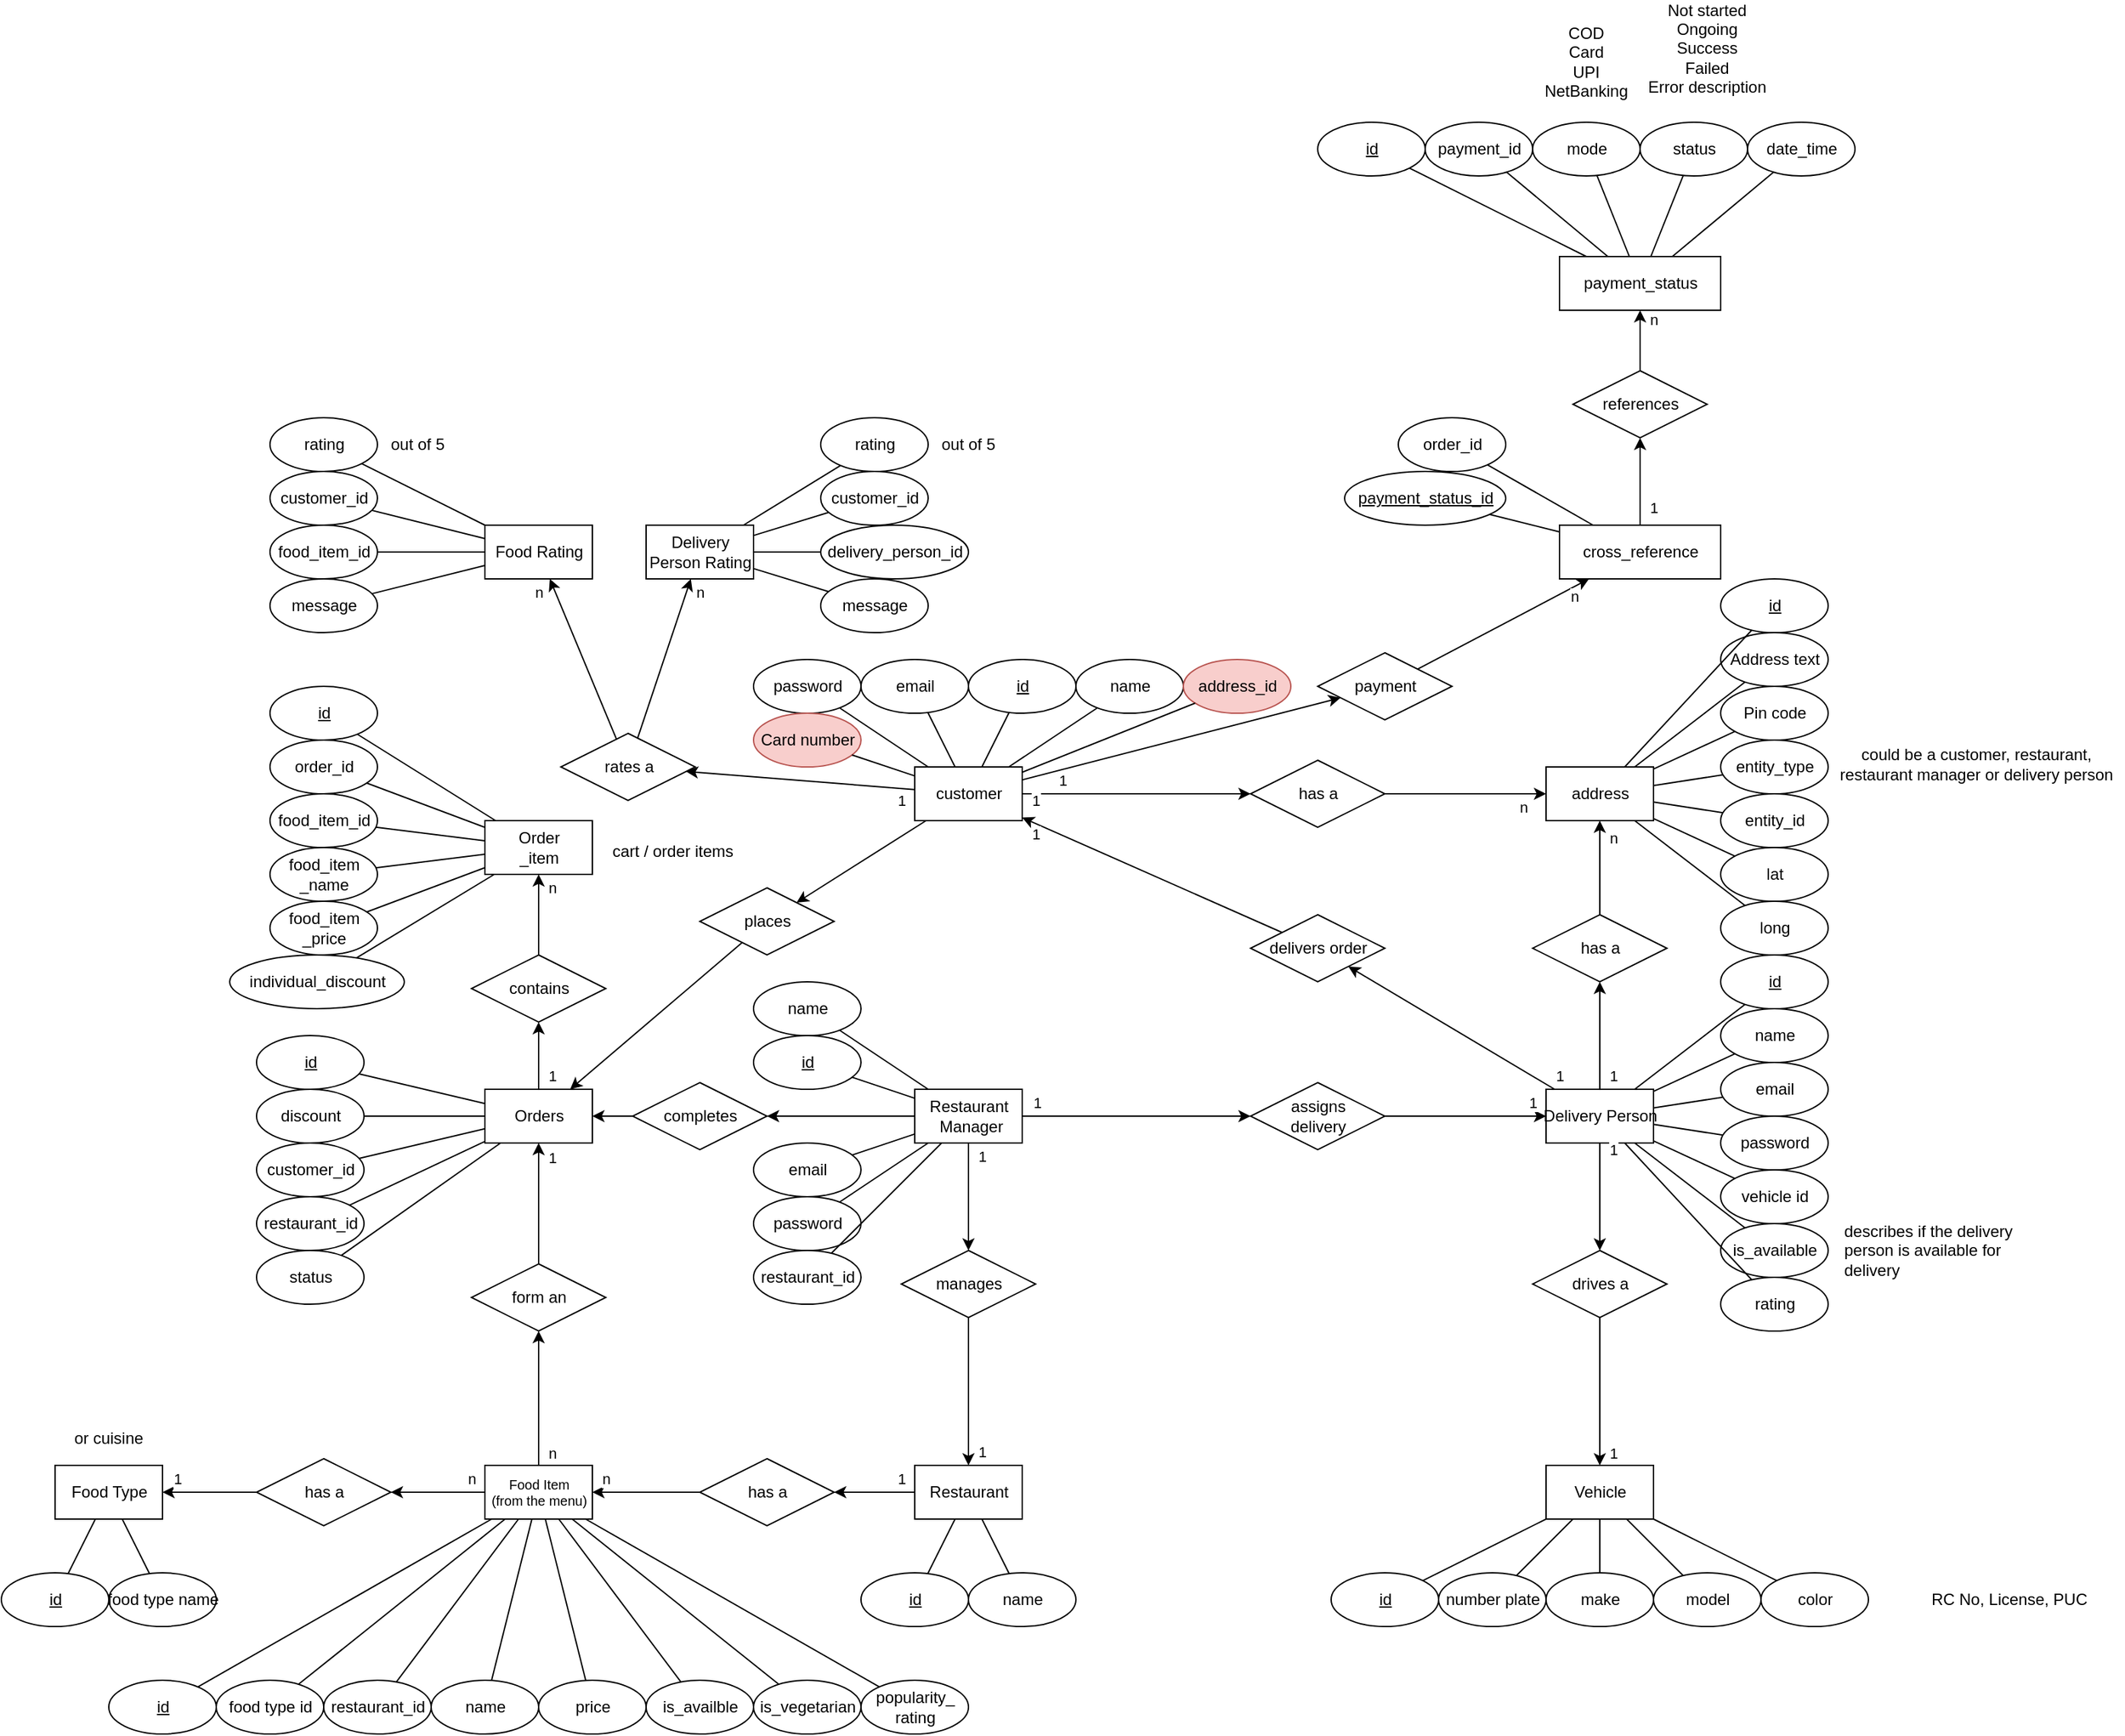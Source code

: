 <mxfile version="16.2.1" type="github">
  <diagram id="fd4n77I02KMqg5OLKuqp" name="Page-1">
    <mxGraphModel dx="813" dy="1398" grid="1" gridSize="10" guides="1" tooltips="1" connect="1" arrows="1" fold="1" page="1" pageScale="1" pageWidth="1600" pageHeight="900" math="0" shadow="0">
      <root>
        <mxCell id="0" />
        <mxCell id="1" parent="0" />
        <mxCell id="MphkFnUnFCBE37njWN6I-1" value="customer" style="rounded=0;html=1;" parent="1" vertex="1">
          <mxGeometry x="720" y="140" width="80" height="40" as="geometry" />
        </mxCell>
        <mxCell id="MphkFnUnFCBE37njWN6I-2" value="id" style="ellipse;html=1;fontStyle=4" parent="1" vertex="1">
          <mxGeometry x="760" y="60" width="80" height="40" as="geometry" />
        </mxCell>
        <mxCell id="MphkFnUnFCBE37njWN6I-3" value="email" style="ellipse;html=1;" parent="1" vertex="1">
          <mxGeometry x="680" y="60" width="80" height="40" as="geometry" />
        </mxCell>
        <mxCell id="MphkFnUnFCBE37njWN6I-4" value="password" style="ellipse;html=1;" parent="1" vertex="1">
          <mxGeometry x="600" y="60" width="80" height="40" as="geometry" />
        </mxCell>
        <mxCell id="MphkFnUnFCBE37njWN6I-5" value="name" style="ellipse;html=1;" parent="1" vertex="1">
          <mxGeometry x="840" y="60" width="80" height="40" as="geometry" />
        </mxCell>
        <mxCell id="MphkFnUnFCBE37njWN6I-6" value="address" style="rounded=0;html=1;" parent="1" vertex="1">
          <mxGeometry x="1190" y="140" width="80" height="40" as="geometry" />
        </mxCell>
        <mxCell id="MphkFnUnFCBE37njWN6I-7" value="" style="endArrow=none;html=1;rounded=0;" parent="1" source="MphkFnUnFCBE37njWN6I-4" target="MphkFnUnFCBE37njWN6I-1" edge="1">
          <mxGeometry width="50" height="50" relative="1" as="geometry">
            <mxPoint x="960" y="310" as="sourcePoint" />
            <mxPoint x="1010" y="260" as="targetPoint" />
          </mxGeometry>
        </mxCell>
        <mxCell id="MphkFnUnFCBE37njWN6I-8" value="" style="endArrow=none;html=1;rounded=0;" parent="1" source="MphkFnUnFCBE37njWN6I-3" target="MphkFnUnFCBE37njWN6I-1" edge="1">
          <mxGeometry width="50" height="50" relative="1" as="geometry">
            <mxPoint x="690" y="170" as="sourcePoint" />
            <mxPoint x="730" y="170" as="targetPoint" />
          </mxGeometry>
        </mxCell>
        <mxCell id="MphkFnUnFCBE37njWN6I-9" value="" style="endArrow=none;html=1;rounded=0;" parent="1" source="MphkFnUnFCBE37njWN6I-2" target="MphkFnUnFCBE37njWN6I-1" edge="1">
          <mxGeometry width="50" height="50" relative="1" as="geometry">
            <mxPoint x="683.538" y="140.9" as="sourcePoint" />
            <mxPoint x="730" y="156.667" as="targetPoint" />
          </mxGeometry>
        </mxCell>
        <mxCell id="MphkFnUnFCBE37njWN6I-10" value="" style="endArrow=none;html=1;rounded=0;" parent="1" source="MphkFnUnFCBE37njWN6I-5" target="MphkFnUnFCBE37njWN6I-1" edge="1">
          <mxGeometry width="50" height="50" relative="1" as="geometry">
            <mxPoint x="674.0" y="106.0" as="sourcePoint" />
            <mxPoint x="740" y="150" as="targetPoint" />
          </mxGeometry>
        </mxCell>
        <mxCell id="MphkFnUnFCBE37njWN6I-11" value="" style="endArrow=classic;html=1;rounded=0;endFill=1;" parent="1" source="MphkFnUnFCBE37njWN6I-1" target="MphkFnUnFCBE37njWN6I-12" edge="1">
          <mxGeometry width="50" height="50" relative="1" as="geometry">
            <mxPoint x="960" y="310" as="sourcePoint" />
            <mxPoint x="1010" y="260" as="targetPoint" />
          </mxGeometry>
        </mxCell>
        <mxCell id="z6kcJXeky-D9c9EvKkV3-50" value="1" style="edgeLabel;html=1;align=center;verticalAlign=middle;resizable=0;points=[];" parent="MphkFnUnFCBE37njWN6I-11" vertex="1" connectable="0">
          <mxGeometry x="-0.92" y="-1" relative="1" as="geometry">
            <mxPoint x="3" y="4" as="offset" />
          </mxGeometry>
        </mxCell>
        <mxCell id="MphkFnUnFCBE37njWN6I-12" value="has a" style="shape=rhombus;perimeter=rhombusPerimeter;html=1;align=center;" parent="1" vertex="1">
          <mxGeometry x="970" y="135" width="100" height="50" as="geometry" />
        </mxCell>
        <mxCell id="MphkFnUnFCBE37njWN6I-13" value="" style="endArrow=classic;html=1;rounded=0;endFill=1;" parent="1" source="MphkFnUnFCBE37njWN6I-12" target="MphkFnUnFCBE37njWN6I-6" edge="1">
          <mxGeometry relative="1" as="geometry">
            <mxPoint x="1000" y="290" as="sourcePoint" />
            <mxPoint x="1160" y="290" as="targetPoint" />
          </mxGeometry>
        </mxCell>
        <mxCell id="z6kcJXeky-D9c9EvKkV3-51" value="&lt;div&gt;n&lt;/div&gt;" style="edgeLabel;html=1;align=center;verticalAlign=middle;resizable=0;points=[];" parent="MphkFnUnFCBE37njWN6I-13" vertex="1" connectable="0">
          <mxGeometry x="0.708" y="-2" relative="1" as="geometry">
            <mxPoint y="8" as="offset" />
          </mxGeometry>
        </mxCell>
        <mxCell id="MphkFnUnFCBE37njWN6I-14" value="id" style="ellipse;html=1;align=center;fontStyle=4" parent="1" vertex="1">
          <mxGeometry x="1320" width="80" height="40" as="geometry" />
        </mxCell>
        <mxCell id="MphkFnUnFCBE37njWN6I-16" value="Address text" style="ellipse;html=1;align=center;" parent="1" vertex="1">
          <mxGeometry x="1320" y="40" width="80" height="40" as="geometry" />
        </mxCell>
        <mxCell id="MphkFnUnFCBE37njWN6I-17" value="Pin code" style="ellipse;html=1;align=center;" parent="1" vertex="1">
          <mxGeometry x="1320" y="80" width="80" height="40" as="geometry" />
        </mxCell>
        <mxCell id="MphkFnUnFCBE37njWN6I-19" value="Card number" style="ellipse;html=1;align=center;fillColor=#f8cecc;strokeColor=#b85450;" parent="1" vertex="1">
          <mxGeometry x="600" y="100" width="80" height="40" as="geometry" />
        </mxCell>
        <mxCell id="MphkFnUnFCBE37njWN6I-20" value="" style="endArrow=none;html=1;rounded=0;" parent="1" source="MphkFnUnFCBE37njWN6I-6" target="MphkFnUnFCBE37njWN6I-14" edge="1">
          <mxGeometry relative="1" as="geometry">
            <mxPoint x="1120" y="260" as="sourcePoint" />
            <mxPoint x="1280" y="260" as="targetPoint" />
          </mxGeometry>
        </mxCell>
        <mxCell id="MphkFnUnFCBE37njWN6I-22" value="" style="endArrow=none;html=1;rounded=0;" parent="1" source="MphkFnUnFCBE37njWN6I-6" target="MphkFnUnFCBE37njWN6I-16" edge="1">
          <mxGeometry relative="1" as="geometry">
            <mxPoint x="1260" y="160" as="sourcePoint" />
            <mxPoint x="1280.299" y="119.403" as="targetPoint" />
          </mxGeometry>
        </mxCell>
        <mxCell id="MphkFnUnFCBE37njWN6I-23" value="" style="endArrow=none;html=1;rounded=0;" parent="1" source="MphkFnUnFCBE37njWN6I-6" target="MphkFnUnFCBE37njWN6I-17" edge="1">
          <mxGeometry relative="1" as="geometry">
            <mxPoint x="1270" y="170" as="sourcePoint" />
            <mxPoint x="1290.299" y="129.403" as="targetPoint" />
          </mxGeometry>
        </mxCell>
        <mxCell id="MphkFnUnFCBE37njWN6I-25" value="" style="endArrow=none;html=1;rounded=0;" parent="1" source="MphkFnUnFCBE37njWN6I-1" target="MphkFnUnFCBE37njWN6I-19" edge="1">
          <mxGeometry relative="1" as="geometry">
            <mxPoint x="910" y="200" as="sourcePoint" />
            <mxPoint x="1070" y="200" as="targetPoint" />
          </mxGeometry>
        </mxCell>
        <mxCell id="MphkFnUnFCBE37njWN6I-26" value="&lt;div&gt;Restaurant&lt;/div&gt;&amp;nbsp;Manager" style="rounded=0;html=1;" parent="1" vertex="1">
          <mxGeometry x="720" y="380" width="80" height="40" as="geometry" />
        </mxCell>
        <mxCell id="MphkFnUnFCBE37njWN6I-28" value="Delivery Person" style="rounded=0;html=1;" parent="1" vertex="1">
          <mxGeometry x="1190" y="380" width="80" height="40" as="geometry" />
        </mxCell>
        <mxCell id="MphkFnUnFCBE37njWN6I-29" value="" style="endArrow=classic;html=1;rounded=0;endFill=1;" parent="1" source="MphkFnUnFCBE37njWN6I-26" target="MphkFnUnFCBE37njWN6I-30" edge="1">
          <mxGeometry width="50" height="50" relative="1" as="geometry">
            <mxPoint x="800" y="350" as="sourcePoint" />
            <mxPoint x="1010" y="450" as="targetPoint" />
          </mxGeometry>
        </mxCell>
        <mxCell id="z6kcJXeky-D9c9EvKkV3-58" value="1" style="edgeLabel;html=1;align=center;verticalAlign=middle;resizable=0;points=[];" parent="MphkFnUnFCBE37njWN6I-29" vertex="1" connectable="0">
          <mxGeometry x="-0.973" relative="1" as="geometry">
            <mxPoint x="8" y="-10" as="offset" />
          </mxGeometry>
        </mxCell>
        <mxCell id="MphkFnUnFCBE37njWN6I-30" value="&lt;div&gt;assigns&lt;/div&gt;&lt;div&gt;delivery&lt;/div&gt;" style="shape=rhombus;perimeter=rhombusPerimeter;html=1;align=center;" parent="1" vertex="1">
          <mxGeometry x="970" y="375" width="100" height="50" as="geometry" />
        </mxCell>
        <mxCell id="MphkFnUnFCBE37njWN6I-31" value="" style="endArrow=classic;html=1;rounded=0;endFill=1;" parent="1" source="MphkFnUnFCBE37njWN6I-30" target="MphkFnUnFCBE37njWN6I-28" edge="1">
          <mxGeometry relative="1" as="geometry">
            <mxPoint x="1000" y="480" as="sourcePoint" />
            <mxPoint x="1140" y="350" as="targetPoint" />
          </mxGeometry>
        </mxCell>
        <mxCell id="z6kcJXeky-D9c9EvKkV3-59" value="1" style="edgeLabel;html=1;align=center;verticalAlign=middle;resizable=0;points=[];" parent="MphkFnUnFCBE37njWN6I-31" vertex="1" connectable="0">
          <mxGeometry x="0.804" relative="1" as="geometry">
            <mxPoint x="2" y="-10" as="offset" />
          </mxGeometry>
        </mxCell>
        <mxCell id="MphkFnUnFCBE37njWN6I-32" value="" style="endArrow=none;html=1;rounded=0;startArrow=classic;startFill=1;" parent="1" source="MphkFnUnFCBE37njWN6I-1" target="MphkFnUnFCBE37njWN6I-33" edge="1">
          <mxGeometry width="50" height="50" relative="1" as="geometry">
            <mxPoint x="800" y="235" as="sourcePoint" />
            <mxPoint x="1010" y="335" as="targetPoint" />
          </mxGeometry>
        </mxCell>
        <mxCell id="z6kcJXeky-D9c9EvKkV3-57" value="1" style="edgeLabel;html=1;align=center;verticalAlign=middle;resizable=0;points=[];" parent="MphkFnUnFCBE37njWN6I-32" vertex="1" connectable="0">
          <mxGeometry x="-0.88" relative="1" as="geometry">
            <mxPoint x="-2" y="7" as="offset" />
          </mxGeometry>
        </mxCell>
        <mxCell id="MphkFnUnFCBE37njWN6I-33" value="delivers order" style="shape=rhombus;perimeter=rhombusPerimeter;html=1;align=center;" parent="1" vertex="1">
          <mxGeometry x="970" y="250" width="100" height="50" as="geometry" />
        </mxCell>
        <mxCell id="MphkFnUnFCBE37njWN6I-34" value="" style="endArrow=none;html=1;rounded=0;startArrow=classic;startFill=1;" parent="1" source="MphkFnUnFCBE37njWN6I-33" target="MphkFnUnFCBE37njWN6I-28" edge="1">
          <mxGeometry relative="1" as="geometry">
            <mxPoint x="1000" y="395" as="sourcePoint" />
            <mxPoint x="1140" y="265" as="targetPoint" />
          </mxGeometry>
        </mxCell>
        <mxCell id="z6kcJXeky-D9c9EvKkV3-56" value="1" style="edgeLabel;html=1;align=center;verticalAlign=middle;resizable=0;points=[];" parent="MphkFnUnFCBE37njWN6I-34" vertex="1" connectable="0">
          <mxGeometry x="0.887" y="1" relative="1" as="geometry">
            <mxPoint x="12" y="-4" as="offset" />
          </mxGeometry>
        </mxCell>
        <mxCell id="MphkFnUnFCBE37njWN6I-35" value="id" style="ellipse;html=1;align=center;fontStyle=4" parent="1" vertex="1">
          <mxGeometry x="1320" y="280" width="80" height="40" as="geometry" />
        </mxCell>
        <mxCell id="MphkFnUnFCBE37njWN6I-36" value="name" style="ellipse;html=1;align=center;" parent="1" vertex="1">
          <mxGeometry x="1320" y="320" width="80" height="40" as="geometry" />
        </mxCell>
        <mxCell id="MphkFnUnFCBE37njWN6I-39" value="" style="endArrow=none;html=1;rounded=0;" parent="1" source="MphkFnUnFCBE37njWN6I-28" target="MphkFnUnFCBE37njWN6I-35" edge="1">
          <mxGeometry relative="1" as="geometry">
            <mxPoint x="1140" y="280" as="sourcePoint" />
            <mxPoint x="1300" y="280" as="targetPoint" />
          </mxGeometry>
        </mxCell>
        <mxCell id="MphkFnUnFCBE37njWN6I-40" value="" style="endArrow=none;html=1;rounded=0;" parent="1" source="MphkFnUnFCBE37njWN6I-28" target="MphkFnUnFCBE37njWN6I-36" edge="1">
          <mxGeometry relative="1" as="geometry">
            <mxPoint x="1280" y="393.333" as="sourcePoint" />
            <mxPoint x="1325.449" y="380.077" as="targetPoint" />
          </mxGeometry>
        </mxCell>
        <mxCell id="MphkFnUnFCBE37njWN6I-42" value="email" style="ellipse;html=1;align=center;" parent="1" vertex="1">
          <mxGeometry x="1320" y="360" width="80" height="40" as="geometry" />
        </mxCell>
        <mxCell id="MphkFnUnFCBE37njWN6I-43" value="password" style="ellipse;html=1;align=center;" parent="1" vertex="1">
          <mxGeometry x="1320" y="400" width="80" height="40" as="geometry" />
        </mxCell>
        <mxCell id="MphkFnUnFCBE37njWN6I-44" value="vehicle id" style="ellipse;html=1;align=center;" parent="1" vertex="1">
          <mxGeometry x="1320" y="440" width="80" height="40" as="geometry" />
        </mxCell>
        <mxCell id="MphkFnUnFCBE37njWN6I-45" value="" style="endArrow=none;html=1;rounded=0;" parent="1" source="MphkFnUnFCBE37njWN6I-28" target="MphkFnUnFCBE37njWN6I-42" edge="1">
          <mxGeometry relative="1" as="geometry">
            <mxPoint x="1220" y="420" as="sourcePoint" />
            <mxPoint x="1380" y="420" as="targetPoint" />
          </mxGeometry>
        </mxCell>
        <mxCell id="MphkFnUnFCBE37njWN6I-46" value="" style="endArrow=none;html=1;rounded=0;" parent="1" source="MphkFnUnFCBE37njWN6I-28" target="MphkFnUnFCBE37njWN6I-43" edge="1">
          <mxGeometry relative="1" as="geometry">
            <mxPoint x="1220" y="420" as="sourcePoint" />
            <mxPoint x="1380" y="420" as="targetPoint" />
          </mxGeometry>
        </mxCell>
        <mxCell id="MphkFnUnFCBE37njWN6I-47" value="" style="endArrow=none;html=1;rounded=0;" parent="1" source="MphkFnUnFCBE37njWN6I-28" target="MphkFnUnFCBE37njWN6I-44" edge="1">
          <mxGeometry relative="1" as="geometry">
            <mxPoint x="1220" y="420" as="sourcePoint" />
            <mxPoint x="1380" y="420" as="targetPoint" />
          </mxGeometry>
        </mxCell>
        <mxCell id="MphkFnUnFCBE37njWN6I-49" value="" style="endArrow=none;html=1;rounded=0;startArrow=classic;startFill=1;" parent="1" target="MphkFnUnFCBE37njWN6I-50" edge="1">
          <mxGeometry width="50" height="50" relative="1" as="geometry">
            <mxPoint x="1230" y="660" as="sourcePoint" />
            <mxPoint x="1330" y="635" as="targetPoint" />
          </mxGeometry>
        </mxCell>
        <mxCell id="z6kcJXeky-D9c9EvKkV3-62" value="1" style="edgeLabel;html=1;align=center;verticalAlign=middle;resizable=0;points=[];" parent="MphkFnUnFCBE37njWN6I-49" vertex="1" connectable="0">
          <mxGeometry x="-0.933" y="-1" relative="1" as="geometry">
            <mxPoint x="9" y="-6" as="offset" />
          </mxGeometry>
        </mxCell>
        <mxCell id="MphkFnUnFCBE37njWN6I-50" value="drives a" style="shape=rhombus;perimeter=rhombusPerimeter;html=1;align=center;" parent="1" vertex="1">
          <mxGeometry x="1180" y="500" width="100" height="50" as="geometry" />
        </mxCell>
        <mxCell id="MphkFnUnFCBE37njWN6I-51" value="" style="endArrow=none;html=1;rounded=0;startArrow=classic;startFill=1;" parent="1" source="MphkFnUnFCBE37njWN6I-50" target="MphkFnUnFCBE37njWN6I-28" edge="1">
          <mxGeometry relative="1" as="geometry">
            <mxPoint x="1220" y="665" as="sourcePoint" />
            <mxPoint x="1326.314" y="430" as="targetPoint" />
          </mxGeometry>
        </mxCell>
        <mxCell id="z6kcJXeky-D9c9EvKkV3-60" value="1" style="edgeLabel;html=1;align=center;verticalAlign=middle;resizable=0;points=[];" parent="MphkFnUnFCBE37njWN6I-51" vertex="1" connectable="0">
          <mxGeometry x="0.88" y="1" relative="1" as="geometry">
            <mxPoint x="11" as="offset" />
          </mxGeometry>
        </mxCell>
        <mxCell id="MphkFnUnFCBE37njWN6I-52" value="Vehicle" style="rounded=0;html=1;" parent="1" vertex="1">
          <mxGeometry x="1190" y="660" width="80" height="40" as="geometry" />
        </mxCell>
        <mxCell id="MphkFnUnFCBE37njWN6I-53" value="" style="endArrow=classic;html=1;rounded=0;endFill=1;" parent="1" source="MphkFnUnFCBE37njWN6I-28" target="MphkFnUnFCBE37njWN6I-54" edge="1">
          <mxGeometry width="50" height="50" relative="1" as="geometry">
            <mxPoint x="1053.333" y="375" as="sourcePoint" />
            <mxPoint x="1320" y="365" as="targetPoint" />
          </mxGeometry>
        </mxCell>
        <mxCell id="z6kcJXeky-D9c9EvKkV3-52" value="1" style="edgeLabel;html=1;align=center;verticalAlign=middle;resizable=0;points=[];" parent="MphkFnUnFCBE37njWN6I-53" vertex="1" connectable="0">
          <mxGeometry x="-0.9" relative="1" as="geometry">
            <mxPoint x="10" y="-6" as="offset" />
          </mxGeometry>
        </mxCell>
        <mxCell id="MphkFnUnFCBE37njWN6I-54" value="&lt;div&gt;has a&lt;/div&gt;" style="shape=rhombus;perimeter=rhombusPerimeter;html=1;align=center;" parent="1" vertex="1">
          <mxGeometry x="1180" y="250" width="100" height="50" as="geometry" />
        </mxCell>
        <mxCell id="MphkFnUnFCBE37njWN6I-55" value="" style="endArrow=classic;html=1;rounded=0;endFill=1;" parent="1" source="MphkFnUnFCBE37njWN6I-54" target="MphkFnUnFCBE37njWN6I-6" edge="1">
          <mxGeometry relative="1" as="geometry">
            <mxPoint x="1210" y="395" as="sourcePoint" />
            <mxPoint x="1053.333" y="175" as="targetPoint" />
          </mxGeometry>
        </mxCell>
        <mxCell id="z6kcJXeky-D9c9EvKkV3-55" value="n" style="edgeLabel;html=1;align=center;verticalAlign=middle;resizable=0;points=[];" parent="MphkFnUnFCBE37njWN6I-55" vertex="1" connectable="0">
          <mxGeometry x="0.63" relative="1" as="geometry">
            <mxPoint x="10" as="offset" />
          </mxGeometry>
        </mxCell>
        <mxCell id="MphkFnUnFCBE37njWN6I-57" value="id" style="ellipse;html=1;align=center;fontStyle=4" parent="1" vertex="1">
          <mxGeometry x="1030" y="740" width="80" height="40" as="geometry" />
        </mxCell>
        <mxCell id="MphkFnUnFCBE37njWN6I-58" value="number plate" style="ellipse;html=1;align=center;" parent="1" vertex="1">
          <mxGeometry x="1110" y="740" width="80" height="40" as="geometry" />
        </mxCell>
        <mxCell id="MphkFnUnFCBE37njWN6I-59" value="make" style="ellipse;html=1;align=center;" parent="1" vertex="1">
          <mxGeometry x="1190" y="740" width="80" height="40" as="geometry" />
        </mxCell>
        <mxCell id="MphkFnUnFCBE37njWN6I-62" value="model" style="ellipse;html=1;align=center;" parent="1" vertex="1">
          <mxGeometry x="1270" y="740" width="80" height="40" as="geometry" />
        </mxCell>
        <mxCell id="MphkFnUnFCBE37njWN6I-63" value="color" style="ellipse;html=1;align=center;" parent="1" vertex="1">
          <mxGeometry x="1350" y="740" width="80" height="40" as="geometry" />
        </mxCell>
        <mxCell id="MphkFnUnFCBE37njWN6I-64" value="" style="endArrow=none;html=1;rounded=0;" parent="1" source="MphkFnUnFCBE37njWN6I-52" target="MphkFnUnFCBE37njWN6I-57" edge="1">
          <mxGeometry relative="1" as="geometry">
            <mxPoint x="1190" y="660" as="sourcePoint" />
            <mxPoint x="1350" y="660" as="targetPoint" />
          </mxGeometry>
        </mxCell>
        <mxCell id="MphkFnUnFCBE37njWN6I-67" value="" style="endArrow=none;html=1;rounded=0;" parent="1" source="MphkFnUnFCBE37njWN6I-52" target="MphkFnUnFCBE37njWN6I-58" edge="1">
          <mxGeometry relative="1" as="geometry">
            <mxPoint x="1240" y="660" as="sourcePoint" />
            <mxPoint x="1400" y="660" as="targetPoint" />
          </mxGeometry>
        </mxCell>
        <mxCell id="MphkFnUnFCBE37njWN6I-68" value="" style="endArrow=none;html=1;rounded=0;" parent="1" source="MphkFnUnFCBE37njWN6I-52" target="MphkFnUnFCBE37njWN6I-59" edge="1">
          <mxGeometry relative="1" as="geometry">
            <mxPoint x="1240" y="660" as="sourcePoint" />
            <mxPoint x="1400" y="660" as="targetPoint" />
          </mxGeometry>
        </mxCell>
        <mxCell id="MphkFnUnFCBE37njWN6I-69" value="" style="endArrow=none;html=1;rounded=0;" parent="1" source="MphkFnUnFCBE37njWN6I-52" target="MphkFnUnFCBE37njWN6I-62" edge="1">
          <mxGeometry relative="1" as="geometry">
            <mxPoint x="1240" y="660" as="sourcePoint" />
            <mxPoint x="1400" y="660" as="targetPoint" />
          </mxGeometry>
        </mxCell>
        <mxCell id="MphkFnUnFCBE37njWN6I-70" value="" style="endArrow=none;html=1;rounded=0;" parent="1" source="MphkFnUnFCBE37njWN6I-52" target="MphkFnUnFCBE37njWN6I-63" edge="1">
          <mxGeometry relative="1" as="geometry">
            <mxPoint x="1240" y="660" as="sourcePoint" />
            <mxPoint x="1400" y="660" as="targetPoint" />
          </mxGeometry>
        </mxCell>
        <mxCell id="MphkFnUnFCBE37njWN6I-71" value="&lt;div style=&quot;font-size: 10px;&quot;&gt;Food Item&lt;/div&gt;&lt;div style=&quot;font-size: 10px;&quot;&gt;(from the menu)&lt;/div&gt;" style="rounded=0;html=1;fontSize=10;" parent="1" vertex="1">
          <mxGeometry x="400" y="660" width="80" height="40" as="geometry" />
        </mxCell>
        <mxCell id="MphkFnUnFCBE37njWN6I-73" value="&lt;div&gt;Orders&lt;/div&gt;" style="rounded=0;html=1;" parent="1" vertex="1">
          <mxGeometry x="400" y="380" width="80" height="40" as="geometry" />
        </mxCell>
        <mxCell id="MphkFnUnFCBE37njWN6I-74" value="" style="endArrow=none;html=1;rounded=0;startArrow=classic;startFill=1;" parent="1" source="MphkFnUnFCBE37njWN6I-94" target="MphkFnUnFCBE37njWN6I-75" edge="1">
          <mxGeometry width="50" height="50" relative="1" as="geometry">
            <mxPoint x="760" y="620" as="sourcePoint" />
            <mxPoint x="860" y="665" as="targetPoint" />
          </mxGeometry>
        </mxCell>
        <mxCell id="z6kcJXeky-D9c9EvKkV3-64" value="1" style="edgeLabel;html=1;align=center;verticalAlign=middle;resizable=0;points=[];" parent="MphkFnUnFCBE37njWN6I-74" vertex="1" connectable="0">
          <mxGeometry x="-0.82" relative="1" as="geometry">
            <mxPoint x="10" as="offset" />
          </mxGeometry>
        </mxCell>
        <mxCell id="MphkFnUnFCBE37njWN6I-75" value="manages" style="shape=rhombus;perimeter=rhombusPerimeter;html=1;align=center;" parent="1" vertex="1">
          <mxGeometry x="710" y="500" width="100" height="50" as="geometry" />
        </mxCell>
        <mxCell id="MphkFnUnFCBE37njWN6I-76" value="" style="endArrow=none;html=1;rounded=0;startArrow=classic;startFill=1;" parent="1" source="MphkFnUnFCBE37njWN6I-75" target="MphkFnUnFCBE37njWN6I-26" edge="1">
          <mxGeometry relative="1" as="geometry">
            <mxPoint x="750" y="695" as="sourcePoint" />
            <mxPoint x="760" y="430" as="targetPoint" />
          </mxGeometry>
        </mxCell>
        <mxCell id="z6kcJXeky-D9c9EvKkV3-63" value="1" style="edgeLabel;html=1;align=center;verticalAlign=middle;resizable=0;points=[];" parent="MphkFnUnFCBE37njWN6I-76" vertex="1" connectable="0">
          <mxGeometry x="0.912" relative="1" as="geometry">
            <mxPoint x="10" y="6" as="offset" />
          </mxGeometry>
        </mxCell>
        <mxCell id="MphkFnUnFCBE37njWN6I-77" value="entity_type" style="ellipse;html=1;align=center;" parent="1" vertex="1">
          <mxGeometry x="1320" y="120" width="80" height="40" as="geometry" />
        </mxCell>
        <mxCell id="MphkFnUnFCBE37njWN6I-78" value="&lt;div&gt;could be a customer, restaurant,&lt;/div&gt;&lt;div&gt;restaurant manager or delivery person&lt;br&gt;&lt;/div&gt;" style="text;html=1;strokeColor=none;fillColor=none;align=center;verticalAlign=middle;rounded=0;" parent="1" vertex="1">
          <mxGeometry x="1420" y="115" width="180" height="45" as="geometry" />
        </mxCell>
        <mxCell id="MphkFnUnFCBE37njWN6I-79" value="" style="endArrow=none;html=1;rounded=0;" parent="1" source="MphkFnUnFCBE37njWN6I-6" target="MphkFnUnFCBE37njWN6I-77" edge="1">
          <mxGeometry relative="1" as="geometry">
            <mxPoint x="1270" y="180" as="sourcePoint" />
            <mxPoint x="1430" y="180" as="targetPoint" />
          </mxGeometry>
        </mxCell>
        <mxCell id="MphkFnUnFCBE37njWN6I-80" value="id" style="ellipse;html=1;fontStyle=4" parent="1" vertex="1">
          <mxGeometry x="600" y="340" width="80" height="40" as="geometry" />
        </mxCell>
        <mxCell id="MphkFnUnFCBE37njWN6I-81" value="email" style="ellipse;html=1;" parent="1" vertex="1">
          <mxGeometry x="600" y="420" width="80" height="40" as="geometry" />
        </mxCell>
        <mxCell id="MphkFnUnFCBE37njWN6I-82" value="password" style="ellipse;html=1;" parent="1" vertex="1">
          <mxGeometry x="600" y="460" width="80" height="40" as="geometry" />
        </mxCell>
        <mxCell id="MphkFnUnFCBE37njWN6I-83" value="name" style="ellipse;html=1;" parent="1" vertex="1">
          <mxGeometry x="600" y="300" width="80" height="40" as="geometry" />
        </mxCell>
        <mxCell id="MphkFnUnFCBE37njWN6I-84" value="" style="endArrow=none;html=1;rounded=0;" parent="1" source="MphkFnUnFCBE37njWN6I-82" target="MphkFnUnFCBE37njWN6I-26" edge="1">
          <mxGeometry relative="1" as="geometry">
            <mxPoint x="850" y="280" as="sourcePoint" />
            <mxPoint x="1010" y="280" as="targetPoint" />
          </mxGeometry>
        </mxCell>
        <mxCell id="MphkFnUnFCBE37njWN6I-85" value="" style="endArrow=none;html=1;rounded=0;" parent="1" source="MphkFnUnFCBE37njWN6I-81" target="MphkFnUnFCBE37njWN6I-26" edge="1">
          <mxGeometry relative="1" as="geometry">
            <mxPoint x="850" y="280" as="sourcePoint" />
            <mxPoint x="1010" y="280" as="targetPoint" />
          </mxGeometry>
        </mxCell>
        <mxCell id="MphkFnUnFCBE37njWN6I-86" value="" style="endArrow=none;html=1;rounded=0;" parent="1" source="MphkFnUnFCBE37njWN6I-80" target="MphkFnUnFCBE37njWN6I-26" edge="1">
          <mxGeometry relative="1" as="geometry">
            <mxPoint x="850" y="280" as="sourcePoint" />
            <mxPoint x="1010" y="280" as="targetPoint" />
          </mxGeometry>
        </mxCell>
        <mxCell id="MphkFnUnFCBE37njWN6I-87" value="" style="endArrow=none;html=1;rounded=0;" parent="1" source="MphkFnUnFCBE37njWN6I-83" target="MphkFnUnFCBE37njWN6I-26" edge="1">
          <mxGeometry relative="1" as="geometry">
            <mxPoint x="850" y="280" as="sourcePoint" />
            <mxPoint x="1010" y="280" as="targetPoint" />
          </mxGeometry>
        </mxCell>
        <mxCell id="MphkFnUnFCBE37njWN6I-89" value="food type id" style="ellipse;html=1;align=center;" parent="1" vertex="1">
          <mxGeometry x="200" y="820" width="80" height="40" as="geometry" />
        </mxCell>
        <mxCell id="MphkFnUnFCBE37njWN6I-90" value="id" style="ellipse;html=1;align=center;fontStyle=4" parent="1" vertex="1">
          <mxGeometry x="120" y="820" width="80" height="40" as="geometry" />
        </mxCell>
        <mxCell id="MphkFnUnFCBE37njWN6I-91" value="restaurant_id" style="ellipse;html=1;" parent="1" vertex="1">
          <mxGeometry x="600" y="500" width="80" height="40" as="geometry" />
        </mxCell>
        <mxCell id="MphkFnUnFCBE37njWN6I-92" value="" style="endArrow=none;html=1;rounded=0;" parent="1" source="MphkFnUnFCBE37njWN6I-91" target="MphkFnUnFCBE37njWN6I-26" edge="1">
          <mxGeometry relative="1" as="geometry">
            <mxPoint x="580" y="490" as="sourcePoint" />
            <mxPoint x="740" y="490" as="targetPoint" />
          </mxGeometry>
        </mxCell>
        <mxCell id="MphkFnUnFCBE37njWN6I-93" value="restaurant_id" style="ellipse;html=1;align=center;" parent="1" vertex="1">
          <mxGeometry x="280" y="820" width="80" height="40" as="geometry" />
        </mxCell>
        <mxCell id="MphkFnUnFCBE37njWN6I-94" value="Restaurant" style="rounded=0;html=1;" parent="1" vertex="1">
          <mxGeometry x="720" y="660" width="80" height="40" as="geometry" />
        </mxCell>
        <mxCell id="MphkFnUnFCBE37njWN6I-96" value="" style="endArrow=none;html=1;rounded=0;startArrow=classic;startFill=1;" parent="1" source="MphkFnUnFCBE37njWN6I-71" target="MphkFnUnFCBE37njWN6I-97" edge="1">
          <mxGeometry width="50" height="50" relative="1" as="geometry">
            <mxPoint x="900" y="690" as="sourcePoint" />
            <mxPoint x="1000" y="695" as="targetPoint" />
          </mxGeometry>
        </mxCell>
        <mxCell id="z6kcJXeky-D9c9EvKkV3-66" value="n" style="edgeLabel;html=1;align=center;verticalAlign=middle;resizable=0;points=[];" parent="MphkFnUnFCBE37njWN6I-96" vertex="1" connectable="0">
          <mxGeometry x="-0.88" relative="1" as="geometry">
            <mxPoint x="5" y="-10" as="offset" />
          </mxGeometry>
        </mxCell>
        <mxCell id="MphkFnUnFCBE37njWN6I-97" value="has a" style="shape=rhombus;perimeter=rhombusPerimeter;html=1;align=center;" parent="1" vertex="1">
          <mxGeometry x="560" y="655" width="100" height="50" as="geometry" />
        </mxCell>
        <mxCell id="MphkFnUnFCBE37njWN6I-98" value="" style="endArrow=none;html=1;rounded=0;startArrow=classic;startFill=1;" parent="1" source="MphkFnUnFCBE37njWN6I-97" target="MphkFnUnFCBE37njWN6I-94" edge="1">
          <mxGeometry relative="1" as="geometry">
            <mxPoint x="640" y="725" as="sourcePoint" />
            <mxPoint x="730" y="740" as="targetPoint" />
          </mxGeometry>
        </mxCell>
        <mxCell id="z6kcJXeky-D9c9EvKkV3-65" value="1" style="edgeLabel;html=1;align=center;verticalAlign=middle;resizable=0;points=[];" parent="MphkFnUnFCBE37njWN6I-98" vertex="1" connectable="0">
          <mxGeometry x="0.857" relative="1" as="geometry">
            <mxPoint x="-6" y="-10" as="offset" />
          </mxGeometry>
        </mxCell>
        <mxCell id="MphkFnUnFCBE37njWN6I-99" value="id" style="ellipse;html=1;align=center;fontStyle=4" parent="1" vertex="1">
          <mxGeometry x="680" y="740" width="80" height="40" as="geometry" />
        </mxCell>
        <mxCell id="MphkFnUnFCBE37njWN6I-100" value="name" style="ellipse;html=1;align=center;" parent="1" vertex="1">
          <mxGeometry x="760" y="740" width="80" height="40" as="geometry" />
        </mxCell>
        <mxCell id="MphkFnUnFCBE37njWN6I-102" value="Food Type" style="rounded=0;html=1;" parent="1" vertex="1">
          <mxGeometry x="80" y="660" width="80" height="40" as="geometry" />
        </mxCell>
        <mxCell id="MphkFnUnFCBE37njWN6I-103" value="food type name" style="ellipse;html=1;align=center;" parent="1" vertex="1">
          <mxGeometry x="120" y="740" width="80" height="40" as="geometry" />
        </mxCell>
        <mxCell id="MphkFnUnFCBE37njWN6I-104" value="id" style="ellipse;html=1;align=center;fontStyle=4" parent="1" vertex="1">
          <mxGeometry x="40" y="740" width="80" height="40" as="geometry" />
        </mxCell>
        <mxCell id="MphkFnUnFCBE37njWN6I-105" value="" style="endArrow=none;html=1;rounded=0;" parent="1" source="MphkFnUnFCBE37njWN6I-102" target="MphkFnUnFCBE37njWN6I-104" edge="1">
          <mxGeometry relative="1" as="geometry">
            <mxPoint x="230" y="680" as="sourcePoint" />
            <mxPoint x="390" y="680" as="targetPoint" />
          </mxGeometry>
        </mxCell>
        <mxCell id="MphkFnUnFCBE37njWN6I-106" value="" style="endArrow=none;html=1;rounded=0;" parent="1" source="MphkFnUnFCBE37njWN6I-102" target="MphkFnUnFCBE37njWN6I-103" edge="1">
          <mxGeometry relative="1" as="geometry">
            <mxPoint x="230" y="680" as="sourcePoint" />
            <mxPoint x="390" y="680" as="targetPoint" />
          </mxGeometry>
        </mxCell>
        <mxCell id="MphkFnUnFCBE37njWN6I-108" value="" style="endArrow=none;html=1;rounded=0;" parent="1" source="MphkFnUnFCBE37njWN6I-99" target="MphkFnUnFCBE37njWN6I-94" edge="1">
          <mxGeometry relative="1" as="geometry">
            <mxPoint x="500" y="640" as="sourcePoint" />
            <mxPoint x="660" y="640" as="targetPoint" />
          </mxGeometry>
        </mxCell>
        <mxCell id="MphkFnUnFCBE37njWN6I-109" value="" style="endArrow=none;html=1;rounded=0;" parent="1" source="MphkFnUnFCBE37njWN6I-100" target="MphkFnUnFCBE37njWN6I-94" edge="1">
          <mxGeometry relative="1" as="geometry">
            <mxPoint x="500" y="640" as="sourcePoint" />
            <mxPoint x="660" y="640" as="targetPoint" />
          </mxGeometry>
        </mxCell>
        <mxCell id="MphkFnUnFCBE37njWN6I-111" value="name" style="ellipse;html=1;align=center;" parent="1" vertex="1">
          <mxGeometry x="360" y="820" width="80" height="40" as="geometry" />
        </mxCell>
        <mxCell id="MphkFnUnFCBE37njWN6I-112" value="price" style="ellipse;html=1;align=center;" parent="1" vertex="1">
          <mxGeometry x="440" y="820" width="80" height="40" as="geometry" />
        </mxCell>
        <mxCell id="MphkFnUnFCBE37njWN6I-113" value="is_availble" style="ellipse;html=1;align=center;" parent="1" vertex="1">
          <mxGeometry x="520" y="820" width="80" height="40" as="geometry" />
        </mxCell>
        <mxCell id="MphkFnUnFCBE37njWN6I-114" value="" style="endArrow=none;html=1;rounded=0;" parent="1" source="MphkFnUnFCBE37njWN6I-71" target="MphkFnUnFCBE37njWN6I-90" edge="1">
          <mxGeometry relative="1" as="geometry">
            <mxPoint x="440" y="770" as="sourcePoint" />
            <mxPoint x="600" y="770" as="targetPoint" />
          </mxGeometry>
        </mxCell>
        <mxCell id="MphkFnUnFCBE37njWN6I-115" value="" style="endArrow=none;html=1;rounded=0;" parent="1" source="MphkFnUnFCBE37njWN6I-71" target="MphkFnUnFCBE37njWN6I-89" edge="1">
          <mxGeometry relative="1" as="geometry">
            <mxPoint x="440" y="770" as="sourcePoint" />
            <mxPoint x="600" y="770" as="targetPoint" />
          </mxGeometry>
        </mxCell>
        <mxCell id="MphkFnUnFCBE37njWN6I-116" value="" style="endArrow=none;html=1;rounded=0;" parent="1" source="MphkFnUnFCBE37njWN6I-71" target="MphkFnUnFCBE37njWN6I-93" edge="1">
          <mxGeometry relative="1" as="geometry">
            <mxPoint x="440" y="770" as="sourcePoint" />
            <mxPoint x="600" y="770" as="targetPoint" />
          </mxGeometry>
        </mxCell>
        <mxCell id="MphkFnUnFCBE37njWN6I-117" value="" style="endArrow=none;html=1;rounded=0;" parent="1" source="MphkFnUnFCBE37njWN6I-71" target="MphkFnUnFCBE37njWN6I-111" edge="1">
          <mxGeometry relative="1" as="geometry">
            <mxPoint x="440" y="770" as="sourcePoint" />
            <mxPoint x="600" y="770" as="targetPoint" />
          </mxGeometry>
        </mxCell>
        <mxCell id="MphkFnUnFCBE37njWN6I-118" value="" style="endArrow=none;html=1;rounded=0;" parent="1" source="MphkFnUnFCBE37njWN6I-71" target="MphkFnUnFCBE37njWN6I-112" edge="1">
          <mxGeometry relative="1" as="geometry">
            <mxPoint x="440" y="770" as="sourcePoint" />
            <mxPoint x="600" y="770" as="targetPoint" />
          </mxGeometry>
        </mxCell>
        <mxCell id="MphkFnUnFCBE37njWN6I-119" value="" style="endArrow=none;html=1;rounded=0;" parent="1" source="MphkFnUnFCBE37njWN6I-71" target="MphkFnUnFCBE37njWN6I-113" edge="1">
          <mxGeometry relative="1" as="geometry">
            <mxPoint x="440" y="770" as="sourcePoint" />
            <mxPoint x="600" y="770" as="targetPoint" />
          </mxGeometry>
        </mxCell>
        <mxCell id="MphkFnUnFCBE37njWN6I-120" value="" style="endArrow=none;html=1;rounded=0;startArrow=classic;startFill=1;" parent="1" source="MphkFnUnFCBE37njWN6I-102" target="MphkFnUnFCBE37njWN6I-121" edge="1">
          <mxGeometry width="50" height="50" relative="1" as="geometry">
            <mxPoint x="170" y="680" as="sourcePoint" />
            <mxPoint x="690" y="695" as="targetPoint" />
          </mxGeometry>
        </mxCell>
        <mxCell id="z6kcJXeky-D9c9EvKkV3-68" value="1" style="edgeLabel;html=1;align=center;verticalAlign=middle;resizable=0;points=[];" parent="MphkFnUnFCBE37njWN6I-120" vertex="1" connectable="0">
          <mxGeometry x="-0.703" relative="1" as="geometry">
            <mxPoint y="-10" as="offset" />
          </mxGeometry>
        </mxCell>
        <mxCell id="MphkFnUnFCBE37njWN6I-121" value="has a" style="shape=rhombus;perimeter=rhombusPerimeter;html=1;align=center;" parent="1" vertex="1">
          <mxGeometry x="230" y="655" width="100" height="50" as="geometry" />
        </mxCell>
        <mxCell id="MphkFnUnFCBE37njWN6I-122" value="" style="endArrow=none;html=1;rounded=0;startArrow=classic;startFill=1;" parent="1" source="MphkFnUnFCBE37njWN6I-121" target="MphkFnUnFCBE37njWN6I-71" edge="1">
          <mxGeometry relative="1" as="geometry">
            <mxPoint x="330" y="725" as="sourcePoint" />
            <mxPoint x="410" y="680" as="targetPoint" />
          </mxGeometry>
        </mxCell>
        <mxCell id="z6kcJXeky-D9c9EvKkV3-67" value="n" style="edgeLabel;html=1;align=center;verticalAlign=middle;resizable=0;points=[];" parent="MphkFnUnFCBE37njWN6I-122" vertex="1" connectable="0">
          <mxGeometry x="0.918" relative="1" as="geometry">
            <mxPoint x="-7" y="-10" as="offset" />
          </mxGeometry>
        </mxCell>
        <mxCell id="MphkFnUnFCBE37njWN6I-124" value="" style="endArrow=none;html=1;rounded=0;startArrow=classic;startFill=1;" parent="1" source="MphkFnUnFCBE37njWN6I-73" target="MphkFnUnFCBE37njWN6I-125" edge="1">
          <mxGeometry width="50" height="50" relative="1" as="geometry">
            <mxPoint x="310" y="525" as="sourcePoint" />
            <mxPoint x="823" y="540" as="targetPoint" />
          </mxGeometry>
        </mxCell>
        <mxCell id="z6kcJXeky-D9c9EvKkV3-70" value="1" style="edgeLabel;html=1;align=center;verticalAlign=middle;resizable=0;points=[];" parent="MphkFnUnFCBE37njWN6I-124" vertex="1" connectable="0">
          <mxGeometry x="-0.815" y="-1" relative="1" as="geometry">
            <mxPoint x="11" y="2" as="offset" />
          </mxGeometry>
        </mxCell>
        <mxCell id="MphkFnUnFCBE37njWN6I-125" value="form an" style="shape=rhombus;perimeter=rhombusPerimeter;html=1;align=center;" parent="1" vertex="1">
          <mxGeometry x="390" y="510" width="100" height="50" as="geometry" />
        </mxCell>
        <mxCell id="MphkFnUnFCBE37njWN6I-126" value="" style="endArrow=none;html=1;rounded=0;startArrow=classic;startFill=1;" parent="1" source="MphkFnUnFCBE37njWN6I-125" target="MphkFnUnFCBE37njWN6I-71" edge="1">
          <mxGeometry relative="1" as="geometry">
            <mxPoint x="463" y="570" as="sourcePoint" />
            <mxPoint x="500" y="620" as="targetPoint" />
          </mxGeometry>
        </mxCell>
        <mxCell id="z6kcJXeky-D9c9EvKkV3-69" value="n" style="edgeLabel;html=1;align=center;verticalAlign=middle;resizable=0;points=[];" parent="MphkFnUnFCBE37njWN6I-126" vertex="1" connectable="0">
          <mxGeometry x="0.925" relative="1" as="geometry">
            <mxPoint x="10" y="-6" as="offset" />
          </mxGeometry>
        </mxCell>
        <mxCell id="MphkFnUnFCBE37njWN6I-127" value="id" style="ellipse;html=1;fontStyle=4" parent="1" vertex="1">
          <mxGeometry x="230" y="340" width="80" height="40" as="geometry" />
        </mxCell>
        <mxCell id="MphkFnUnFCBE37njWN6I-131" value="discount" style="ellipse;html=1;" parent="1" vertex="1">
          <mxGeometry x="230" y="380" width="80" height="40" as="geometry" />
        </mxCell>
        <mxCell id="MphkFnUnFCBE37njWN6I-132" value="" style="endArrow=none;html=1;rounded=0;" parent="1" source="MphkFnUnFCBE37njWN6I-127" target="MphkFnUnFCBE37njWN6I-73" edge="1">
          <mxGeometry relative="1" as="geometry">
            <mxPoint x="390" y="440" as="sourcePoint" />
            <mxPoint x="550" y="440" as="targetPoint" />
          </mxGeometry>
        </mxCell>
        <mxCell id="MphkFnUnFCBE37njWN6I-136" value="" style="endArrow=none;html=1;rounded=0;" parent="1" source="MphkFnUnFCBE37njWN6I-131" target="MphkFnUnFCBE37njWN6I-73" edge="1">
          <mxGeometry relative="1" as="geometry">
            <mxPoint x="390" y="440" as="sourcePoint" />
            <mxPoint x="550" y="440" as="targetPoint" />
          </mxGeometry>
        </mxCell>
        <mxCell id="MphkFnUnFCBE37njWN6I-140" value="&lt;div&gt;Order&lt;/div&gt;_item" style="rounded=0;html=1;" parent="1" vertex="1">
          <mxGeometry x="400" y="180" width="80" height="40" as="geometry" />
        </mxCell>
        <mxCell id="MphkFnUnFCBE37njWN6I-141" value="food_item_id" style="ellipse;html=1;" parent="1" vertex="1">
          <mxGeometry x="240" y="160" width="80" height="40" as="geometry" />
        </mxCell>
        <mxCell id="MphkFnUnFCBE37njWN6I-142" value="&lt;div&gt;food_item&lt;/div&gt;&lt;div&gt;_name&lt;/div&gt;" style="ellipse;html=1;" parent="1" vertex="1">
          <mxGeometry x="240" y="200" width="80" height="40" as="geometry" />
        </mxCell>
        <mxCell id="MphkFnUnFCBE37njWN6I-143" value="&lt;div&gt;food_item&lt;/div&gt;&lt;div&gt;_price&lt;br&gt;&lt;/div&gt;" style="ellipse;html=1;" parent="1" vertex="1">
          <mxGeometry x="240" y="240" width="80" height="40" as="geometry" />
        </mxCell>
        <mxCell id="MphkFnUnFCBE37njWN6I-144" value="" style="endArrow=none;html=1;rounded=0;" parent="1" source="MphkFnUnFCBE37njWN6I-141" target="MphkFnUnFCBE37njWN6I-140" edge="1">
          <mxGeometry relative="1" as="geometry">
            <mxPoint x="520" y="330" as="sourcePoint" />
            <mxPoint x="680" y="330" as="targetPoint" />
          </mxGeometry>
        </mxCell>
        <mxCell id="MphkFnUnFCBE37njWN6I-145" value="" style="endArrow=none;html=1;rounded=0;" parent="1" source="MphkFnUnFCBE37njWN6I-142" target="MphkFnUnFCBE37njWN6I-140" edge="1">
          <mxGeometry relative="1" as="geometry">
            <mxPoint x="520" y="330" as="sourcePoint" />
            <mxPoint x="680" y="330" as="targetPoint" />
          </mxGeometry>
        </mxCell>
        <mxCell id="MphkFnUnFCBE37njWN6I-146" value="order_id" style="ellipse;html=1;" parent="1" vertex="1">
          <mxGeometry x="240" y="120" width="80" height="40" as="geometry" />
        </mxCell>
        <mxCell id="MphkFnUnFCBE37njWN6I-148" value="individual_discount" style="ellipse;html=1;" parent="1" vertex="1">
          <mxGeometry x="210" y="280" width="130" height="40" as="geometry" />
        </mxCell>
        <mxCell id="MphkFnUnFCBE37njWN6I-149" value="" style="endArrow=none;html=1;rounded=0;" parent="1" source="MphkFnUnFCBE37njWN6I-143" target="MphkFnUnFCBE37njWN6I-140" edge="1">
          <mxGeometry relative="1" as="geometry">
            <mxPoint x="520" y="330" as="sourcePoint" />
            <mxPoint x="680" y="330" as="targetPoint" />
          </mxGeometry>
        </mxCell>
        <mxCell id="MphkFnUnFCBE37njWN6I-150" value="" style="endArrow=none;html=1;rounded=0;" parent="1" source="MphkFnUnFCBE37njWN6I-148" target="MphkFnUnFCBE37njWN6I-140" edge="1">
          <mxGeometry relative="1" as="geometry">
            <mxPoint x="520" y="330" as="sourcePoint" />
            <mxPoint x="680" y="330" as="targetPoint" />
          </mxGeometry>
        </mxCell>
        <mxCell id="MphkFnUnFCBE37njWN6I-151" value="" style="endArrow=none;html=1;rounded=0;" parent="1" source="MphkFnUnFCBE37njWN6I-146" target="MphkFnUnFCBE37njWN6I-140" edge="1">
          <mxGeometry relative="1" as="geometry">
            <mxPoint x="520" y="330" as="sourcePoint" />
            <mxPoint x="680" y="330" as="targetPoint" />
          </mxGeometry>
        </mxCell>
        <mxCell id="MphkFnUnFCBE37njWN6I-153" value="" style="endArrow=none;html=1;rounded=0;startArrow=classic;startFill=1;" parent="1" source="MphkFnUnFCBE37njWN6I-140" target="MphkFnUnFCBE37njWN6I-154" edge="1">
          <mxGeometry width="50" height="50" relative="1" as="geometry">
            <mxPoint x="540" y="180" as="sourcePoint" />
            <mxPoint x="923" y="300" as="targetPoint" />
          </mxGeometry>
        </mxCell>
        <mxCell id="z6kcJXeky-D9c9EvKkV3-72" value="n" style="edgeLabel;html=1;align=center;verticalAlign=middle;resizable=0;points=[];" parent="MphkFnUnFCBE37njWN6I-153" vertex="1" connectable="0">
          <mxGeometry x="-0.817" relative="1" as="geometry">
            <mxPoint x="10" y="4" as="offset" />
          </mxGeometry>
        </mxCell>
        <mxCell id="MphkFnUnFCBE37njWN6I-154" value="contains" style="shape=rhombus;perimeter=rhombusPerimeter;html=1;align=center;" parent="1" vertex="1">
          <mxGeometry x="390" y="280" width="100" height="50" as="geometry" />
        </mxCell>
        <mxCell id="MphkFnUnFCBE37njWN6I-155" value="" style="endArrow=none;html=1;rounded=0;startArrow=classic;startFill=1;" parent="1" source="MphkFnUnFCBE37njWN6I-154" target="MphkFnUnFCBE37njWN6I-73" edge="1">
          <mxGeometry relative="1" as="geometry">
            <mxPoint x="563" y="330" as="sourcePoint" />
            <mxPoint x="540" y="420" as="targetPoint" />
          </mxGeometry>
        </mxCell>
        <mxCell id="z6kcJXeky-D9c9EvKkV3-71" value="1" style="edgeLabel;html=1;align=center;verticalAlign=middle;resizable=0;points=[];" parent="MphkFnUnFCBE37njWN6I-155" vertex="1" connectable="0">
          <mxGeometry x="0.871" relative="1" as="geometry">
            <mxPoint x="10" y="-7" as="offset" />
          </mxGeometry>
        </mxCell>
        <mxCell id="MphkFnUnFCBE37njWN6I-156" value="customer_id" style="ellipse;html=1;" parent="1" vertex="1">
          <mxGeometry x="230" y="420" width="80" height="40" as="geometry" />
        </mxCell>
        <mxCell id="MphkFnUnFCBE37njWN6I-157" value="" style="endArrow=none;html=1;rounded=0;" parent="1" source="MphkFnUnFCBE37njWN6I-156" target="MphkFnUnFCBE37njWN6I-73" edge="1">
          <mxGeometry relative="1" as="geometry">
            <mxPoint x="430" y="380" as="sourcePoint" />
            <mxPoint x="590" y="380" as="targetPoint" />
          </mxGeometry>
        </mxCell>
        <mxCell id="MphkFnUnFCBE37njWN6I-158" value="" style="endArrow=none;html=1;rounded=0;startArrow=classic;startFill=1;" parent="1" source="MphkFnUnFCBE37njWN6I-73" target="MphkFnUnFCBE37njWN6I-159" edge="1">
          <mxGeometry width="50" height="50" relative="1" as="geometry">
            <mxPoint x="560" y="310" as="sourcePoint" />
            <mxPoint x="1043" y="390" as="targetPoint" />
          </mxGeometry>
        </mxCell>
        <mxCell id="MphkFnUnFCBE37njWN6I-159" value="completes" style="shape=rhombus;perimeter=rhombusPerimeter;html=1;align=center;" parent="1" vertex="1">
          <mxGeometry x="510" y="375" width="100" height="50" as="geometry" />
        </mxCell>
        <mxCell id="MphkFnUnFCBE37njWN6I-160" value="" style="endArrow=none;html=1;rounded=0;startArrow=classic;startFill=1;" parent="1" source="MphkFnUnFCBE37njWN6I-159" target="MphkFnUnFCBE37njWN6I-26" edge="1">
          <mxGeometry relative="1" as="geometry">
            <mxPoint x="683" y="420" as="sourcePoint" />
            <mxPoint x="560" y="470" as="targetPoint" />
          </mxGeometry>
        </mxCell>
        <mxCell id="MphkFnUnFCBE37njWN6I-161" value="" style="endArrow=none;html=1;rounded=0;startArrow=classic;startFill=1;" parent="1" source="MphkFnUnFCBE37njWN6I-73" target="MphkFnUnFCBE37njWN6I-162" edge="1">
          <mxGeometry width="50" height="50" relative="1" as="geometry">
            <mxPoint x="530" y="180" as="sourcePoint" />
            <mxPoint x="1013" y="260" as="targetPoint" />
          </mxGeometry>
        </mxCell>
        <mxCell id="MphkFnUnFCBE37njWN6I-162" value="places" style="shape=rhombus;perimeter=rhombusPerimeter;html=1;align=center;" parent="1" vertex="1">
          <mxGeometry x="560" y="230" width="100" height="50" as="geometry" />
        </mxCell>
        <mxCell id="MphkFnUnFCBE37njWN6I-163" value="" style="endArrow=none;html=1;rounded=0;startArrow=classic;startFill=1;" parent="1" source="MphkFnUnFCBE37njWN6I-162" target="MphkFnUnFCBE37njWN6I-1" edge="1">
          <mxGeometry relative="1" as="geometry">
            <mxPoint x="653" y="290" as="sourcePoint" />
            <mxPoint x="530" y="340" as="targetPoint" />
          </mxGeometry>
        </mxCell>
        <mxCell id="MphkFnUnFCBE37njWN6I-164" value="status" style="ellipse;html=1;" parent="1" vertex="1">
          <mxGeometry x="230" y="500" width="80" height="40" as="geometry" />
        </mxCell>
        <mxCell id="MphkFnUnFCBE37njWN6I-166" value="" style="endArrow=none;html=1;rounded=0;" parent="1" source="MphkFnUnFCBE37njWN6I-164" target="MphkFnUnFCBE37njWN6I-73" edge="1">
          <mxGeometry relative="1" as="geometry">
            <mxPoint x="490" y="450" as="sourcePoint" />
            <mxPoint x="650" y="450" as="targetPoint" />
          </mxGeometry>
        </mxCell>
        <mxCell id="xk-wfnf7dNj0hYwly9Jf-2" value="popularity_&lt;br&gt;rating" style="ellipse;html=1;align=center;" parent="1" vertex="1">
          <mxGeometry x="680" y="820" width="80" height="40" as="geometry" />
        </mxCell>
        <mxCell id="xk-wfnf7dNj0hYwly9Jf-3" value="" style="endArrow=none;html=1;rounded=0;" parent="1" source="MphkFnUnFCBE37njWN6I-71" target="xk-wfnf7dNj0hYwly9Jf-2" edge="1">
          <mxGeometry relative="1" as="geometry">
            <mxPoint x="470" y="710" as="sourcePoint" />
            <mxPoint x="592.111" y="832.111" as="targetPoint" />
          </mxGeometry>
        </mxCell>
        <mxCell id="hFHx8pIXMIX-kc4Szl7J-1" value="address_id" style="ellipse;html=1;fillColor=#f8cecc;strokeColor=#b85450;" parent="1" vertex="1">
          <mxGeometry x="920" y="60" width="80" height="40" as="geometry" />
        </mxCell>
        <mxCell id="hFHx8pIXMIX-kc4Szl7J-2" value="" style="endArrow=none;html=1;rounded=0;" parent="1" source="hFHx8pIXMIX-kc4Szl7J-1" target="MphkFnUnFCBE37njWN6I-1" edge="1">
          <mxGeometry width="50" height="50" relative="1" as="geometry">
            <mxPoint x="866.0" y="106.0" as="sourcePoint" />
            <mxPoint x="800" y="150" as="targetPoint" />
          </mxGeometry>
        </mxCell>
        <mxCell id="hFHx8pIXMIX-kc4Szl7J-3" value="id" style="ellipse;html=1;fontStyle=4" parent="1" vertex="1">
          <mxGeometry x="240" y="80" width="80" height="40" as="geometry" />
        </mxCell>
        <mxCell id="hFHx8pIXMIX-kc4Szl7J-4" value="" style="endArrow=none;html=1;rounded=0;" parent="1" source="hFHx8pIXMIX-kc4Szl7J-3" target="MphkFnUnFCBE37njWN6I-140" edge="1">
          <mxGeometry relative="1" as="geometry">
            <mxPoint x="322" y="162" as="sourcePoint" />
            <mxPoint x="410" y="195" as="targetPoint" />
          </mxGeometry>
        </mxCell>
        <mxCell id="28XECh3k2V8KZ9A2Tokv-1" value="cart / order items" style="text;html=1;strokeColor=none;fillColor=none;align=center;verticalAlign=middle;whiteSpace=wrap;rounded=0;" parent="1" vertex="1">
          <mxGeometry x="490" y="187.5" width="100" height="30" as="geometry" />
        </mxCell>
        <mxCell id="z6kcJXeky-D9c9EvKkV3-1" value="Food Rating" style="rounded=0;html=1;" parent="1" vertex="1">
          <mxGeometry x="400" y="-40" width="80" height="40" as="geometry" />
        </mxCell>
        <mxCell id="z6kcJXeky-D9c9EvKkV3-2" value="" style="endArrow=none;html=1;rounded=0;startArrow=classic;startFill=1;" parent="1" source="z6kcJXeky-D9c9EvKkV3-1" target="z6kcJXeky-D9c9EvKkV3-3" edge="1">
          <mxGeometry width="50" height="50" relative="1" as="geometry">
            <mxPoint x="359.998" y="260" as="sourcePoint" />
            <mxPoint x="909.55" y="140" as="targetPoint" />
          </mxGeometry>
        </mxCell>
        <mxCell id="z6kcJXeky-D9c9EvKkV3-75" value="n" style="edgeLabel;html=1;align=center;verticalAlign=middle;resizable=0;points=[];" parent="z6kcJXeky-D9c9EvKkV3-2" vertex="1" connectable="0">
          <mxGeometry x="-0.908" y="-1" relative="1" as="geometry">
            <mxPoint x="-10" y="4" as="offset" />
          </mxGeometry>
        </mxCell>
        <mxCell id="z6kcJXeky-D9c9EvKkV3-3" value="rates a" style="shape=rhombus;perimeter=rhombusPerimeter;html=1;align=center;" parent="1" vertex="1">
          <mxGeometry x="456.55" y="115" width="100" height="50" as="geometry" />
        </mxCell>
        <mxCell id="z6kcJXeky-D9c9EvKkV3-4" value="" style="endArrow=none;html=1;rounded=0;startArrow=classic;startFill=1;" parent="1" source="z6kcJXeky-D9c9EvKkV3-3" target="MphkFnUnFCBE37njWN6I-1" edge="1">
          <mxGeometry relative="1" as="geometry">
            <mxPoint x="549.55" y="170" as="sourcePoint" />
            <mxPoint x="624.971" y="60" as="targetPoint" />
          </mxGeometry>
        </mxCell>
        <mxCell id="z6kcJXeky-D9c9EvKkV3-73" value="1" style="edgeLabel;html=1;align=center;verticalAlign=middle;resizable=0;points=[];" parent="z6kcJXeky-D9c9EvKkV3-4" vertex="1" connectable="0">
          <mxGeometry x="0.962" relative="1" as="geometry">
            <mxPoint x="-7" y="8" as="offset" />
          </mxGeometry>
        </mxCell>
        <mxCell id="z6kcJXeky-D9c9EvKkV3-6" value="food_item_id" style="ellipse;html=1;" parent="1" vertex="1">
          <mxGeometry x="240" y="-40" width="80" height="40" as="geometry" />
        </mxCell>
        <mxCell id="z6kcJXeky-D9c9EvKkV3-7" value="" style="endArrow=none;html=1;rounded=0;" parent="1" source="z6kcJXeky-D9c9EvKkV3-6" target="z6kcJXeky-D9c9EvKkV3-1" edge="1">
          <mxGeometry relative="1" as="geometry">
            <mxPoint x="314.875" y="85.662" as="sourcePoint" />
            <mxPoint x="418.0" y="150" as="targetPoint" />
          </mxGeometry>
        </mxCell>
        <mxCell id="z6kcJXeky-D9c9EvKkV3-8" value="customer_id" style="ellipse;html=1;" parent="1" vertex="1">
          <mxGeometry x="240" y="-80" width="80" height="40" as="geometry" />
        </mxCell>
        <mxCell id="z6kcJXeky-D9c9EvKkV3-9" value="" style="endArrow=none;html=1;rounded=0;" parent="1" source="z6kcJXeky-D9c9EvKkV3-8" target="z6kcJXeky-D9c9EvKkV3-1" edge="1">
          <mxGeometry relative="1" as="geometry">
            <mxPoint x="314.875" y="45.662" as="sourcePoint" />
            <mxPoint x="400" y="-15" as="targetPoint" />
          </mxGeometry>
        </mxCell>
        <mxCell id="z6kcJXeky-D9c9EvKkV3-10" value="rating" style="ellipse;html=1;" parent="1" vertex="1">
          <mxGeometry x="240" y="-120" width="80" height="40" as="geometry" />
        </mxCell>
        <mxCell id="z6kcJXeky-D9c9EvKkV3-11" value="" style="endArrow=none;html=1;rounded=0;" parent="1" source="z6kcJXeky-D9c9EvKkV3-10" target="z6kcJXeky-D9c9EvKkV3-1" edge="1">
          <mxGeometry relative="1" as="geometry">
            <mxPoint x="314.875" y="5.662" as="sourcePoint" />
            <mxPoint x="400" y="-55" as="targetPoint" />
          </mxGeometry>
        </mxCell>
        <mxCell id="z6kcJXeky-D9c9EvKkV3-12" value="out of 5" style="text;html=1;strokeColor=none;fillColor=none;align=center;verticalAlign=middle;whiteSpace=wrap;rounded=0;" parent="1" vertex="1">
          <mxGeometry x="320" y="-115" width="60" height="30" as="geometry" />
        </mxCell>
        <mxCell id="z6kcJXeky-D9c9EvKkV3-15" value="is_available" style="ellipse;html=1;align=center;" parent="1" vertex="1">
          <mxGeometry x="1320" y="480" width="80" height="40" as="geometry" />
        </mxCell>
        <mxCell id="z6kcJXeky-D9c9EvKkV3-18" value="Delivery&lt;br&gt;Person Rating" style="rounded=0;html=1;" parent="1" vertex="1">
          <mxGeometry x="520" y="-40" width="80" height="40" as="geometry" />
        </mxCell>
        <mxCell id="z6kcJXeky-D9c9EvKkV3-19" value="" style="endArrow=none;html=1;rounded=0;startArrow=classic;startFill=1;" parent="1" source="z6kcJXeky-D9c9EvKkV3-18" target="z6kcJXeky-D9c9EvKkV3-3" edge="1">
          <mxGeometry width="50" height="50" relative="1" as="geometry">
            <mxPoint x="461.092" y="50" as="sourcePoint" />
            <mxPoint x="505.695" y="130.427" as="targetPoint" />
          </mxGeometry>
        </mxCell>
        <mxCell id="z6kcJXeky-D9c9EvKkV3-76" value="n" style="edgeLabel;html=1;align=center;verticalAlign=middle;resizable=0;points=[];" parent="z6kcJXeky-D9c9EvKkV3-19" vertex="1" connectable="0">
          <mxGeometry x="-0.913" relative="1" as="geometry">
            <mxPoint x="8" y="5" as="offset" />
          </mxGeometry>
        </mxCell>
        <mxCell id="z6kcJXeky-D9c9EvKkV3-20" value="delivery_person_id" style="ellipse;html=1;" parent="1" vertex="1">
          <mxGeometry x="650" y="-40" width="110" height="40" as="geometry" />
        </mxCell>
        <mxCell id="z6kcJXeky-D9c9EvKkV3-21" value="customer_id" style="ellipse;html=1;" parent="1" vertex="1">
          <mxGeometry x="650" y="-80" width="80" height="40" as="geometry" />
        </mxCell>
        <mxCell id="z6kcJXeky-D9c9EvKkV3-22" value="rating" style="ellipse;html=1;" parent="1" vertex="1">
          <mxGeometry x="650" y="-120" width="80" height="40" as="geometry" />
        </mxCell>
        <mxCell id="z6kcJXeky-D9c9EvKkV3-23" value="out of 5" style="text;html=1;strokeColor=none;fillColor=none;align=center;verticalAlign=middle;whiteSpace=wrap;rounded=0;" parent="1" vertex="1">
          <mxGeometry x="730" y="-115" width="60" height="30" as="geometry" />
        </mxCell>
        <mxCell id="z6kcJXeky-D9c9EvKkV3-24" value="" style="endArrow=none;html=1;rounded=0;" parent="1" source="z6kcJXeky-D9c9EvKkV3-18" target="z6kcJXeky-D9c9EvKkV3-22" edge="1">
          <mxGeometry relative="1" as="geometry">
            <mxPoint x="520" y="-130" as="sourcePoint" />
            <mxPoint x="600" y="-130" as="targetPoint" />
          </mxGeometry>
        </mxCell>
        <mxCell id="z6kcJXeky-D9c9EvKkV3-25" value="" style="endArrow=none;html=1;rounded=0;" parent="1" source="z6kcJXeky-D9c9EvKkV3-18" target="z6kcJXeky-D9c9EvKkV3-21" edge="1">
          <mxGeometry relative="1" as="geometry">
            <mxPoint x="530" y="-120" as="sourcePoint" />
            <mxPoint x="610" y="-120" as="targetPoint" />
          </mxGeometry>
        </mxCell>
        <mxCell id="z6kcJXeky-D9c9EvKkV3-26" value="" style="endArrow=none;html=1;rounded=0;" parent="1" source="z6kcJXeky-D9c9EvKkV3-18" target="z6kcJXeky-D9c9EvKkV3-20" edge="1">
          <mxGeometry relative="1" as="geometry">
            <mxPoint x="540" y="-110" as="sourcePoint" />
            <mxPoint x="620" y="-110" as="targetPoint" />
          </mxGeometry>
        </mxCell>
        <mxCell id="z6kcJXeky-D9c9EvKkV3-27" value="" style="endArrow=classic;html=1;rounded=0;endFill=1;" parent="1" source="MphkFnUnFCBE37njWN6I-1" target="z6kcJXeky-D9c9EvKkV3-28" edge="1">
          <mxGeometry width="50" height="50" relative="1" as="geometry">
            <mxPoint x="940" y="25" as="sourcePoint" />
            <mxPoint x="1150" y="125" as="targetPoint" />
          </mxGeometry>
        </mxCell>
        <mxCell id="z6kcJXeky-D9c9EvKkV3-77" value="1" style="edgeLabel;html=1;align=center;verticalAlign=middle;resizable=0;points=[];" parent="z6kcJXeky-D9c9EvKkV3-27" vertex="1" connectable="0">
          <mxGeometry x="-0.949" relative="1" as="geometry">
            <mxPoint x="24" y="2" as="offset" />
          </mxGeometry>
        </mxCell>
        <mxCell id="z6kcJXeky-D9c9EvKkV3-28" value="payment" style="shape=rhombus;perimeter=rhombusPerimeter;html=1;align=center;" parent="1" vertex="1">
          <mxGeometry x="1020" y="55" width="100" height="50" as="geometry" />
        </mxCell>
        <mxCell id="z6kcJXeky-D9c9EvKkV3-29" value="" style="endArrow=classic;html=1;rounded=0;endFill=1;" parent="1" source="z6kcJXeky-D9c9EvKkV3-28" target="z6kcJXeky-D9c9EvKkV3-30" edge="1">
          <mxGeometry relative="1" as="geometry">
            <mxPoint x="1140" y="155" as="sourcePoint" />
            <mxPoint x="1240" y="20" as="targetPoint" />
          </mxGeometry>
        </mxCell>
        <mxCell id="z6kcJXeky-D9c9EvKkV3-78" value="n" style="edgeLabel;html=1;align=center;verticalAlign=middle;resizable=0;points=[];" parent="z6kcJXeky-D9c9EvKkV3-29" vertex="1" connectable="0">
          <mxGeometry x="0.908" y="-1" relative="1" as="geometry">
            <mxPoint x="-6" y="9" as="offset" />
          </mxGeometry>
        </mxCell>
        <mxCell id="z6kcJXeky-D9c9EvKkV3-30" value="cross_reference" style="rounded=0;html=1;" parent="1" vertex="1">
          <mxGeometry x="1200" y="-40" width="120" height="40" as="geometry" />
        </mxCell>
        <mxCell id="z6kcJXeky-D9c9EvKkV3-32" value="order_id" style="ellipse;html=1;align=center;" parent="1" vertex="1">
          <mxGeometry x="1080" y="-120" width="80" height="40" as="geometry" />
        </mxCell>
        <mxCell id="z6kcJXeky-D9c9EvKkV3-33" value="payment_status_id" style="ellipse;html=1;align=center;fontStyle=4" parent="1" vertex="1">
          <mxGeometry x="1040" y="-80" width="120" height="40" as="geometry" />
        </mxCell>
        <mxCell id="z6kcJXeky-D9c9EvKkV3-34" value="" style="endArrow=none;html=1;rounded=0;" parent="1" source="z6kcJXeky-D9c9EvKkV3-33" target="z6kcJXeky-D9c9EvKkV3-30" edge="1">
          <mxGeometry width="50" height="50" relative="1" as="geometry">
            <mxPoint x="1090" y="-20" as="sourcePoint" />
            <mxPoint x="1140" y="-70" as="targetPoint" />
          </mxGeometry>
        </mxCell>
        <mxCell id="z6kcJXeky-D9c9EvKkV3-35" value="" style="endArrow=none;html=1;rounded=0;" parent="1" source="z6kcJXeky-D9c9EvKkV3-30" target="z6kcJXeky-D9c9EvKkV3-32" edge="1">
          <mxGeometry width="50" height="50" relative="1" as="geometry">
            <mxPoint x="1100" y="-10" as="sourcePoint" />
            <mxPoint x="1250" y="-130" as="targetPoint" />
          </mxGeometry>
        </mxCell>
        <mxCell id="z6kcJXeky-D9c9EvKkV3-36" value="payment_status" style="rounded=0;html=1;" parent="1" vertex="1">
          <mxGeometry x="1200" y="-240" width="120" height="40" as="geometry" />
        </mxCell>
        <mxCell id="z6kcJXeky-D9c9EvKkV3-37" value="mode" style="ellipse;html=1;align=center;" parent="1" vertex="1">
          <mxGeometry x="1180" y="-340" width="80" height="40" as="geometry" />
        </mxCell>
        <mxCell id="z6kcJXeky-D9c9EvKkV3-39" value="status" style="ellipse;html=1;align=center;" parent="1" vertex="1">
          <mxGeometry x="1260" y="-340" width="80" height="40" as="geometry" />
        </mxCell>
        <mxCell id="z6kcJXeky-D9c9EvKkV3-40" value="date_time" style="ellipse;html=1;align=center;" parent="1" vertex="1">
          <mxGeometry x="1340" y="-340" width="80" height="40" as="geometry" />
        </mxCell>
        <mxCell id="z6kcJXeky-D9c9EvKkV3-41" value="" style="endArrow=none;html=1;rounded=0;" parent="1" source="z6kcJXeky-D9c9EvKkV3-36" target="mEmtIVpSeIqT6lUs6mAI-8" edge="1">
          <mxGeometry width="50" height="50" relative="1" as="geometry">
            <mxPoint x="1090" y="-80" as="sourcePoint" />
            <mxPoint x="1160.58" y="-302.85" as="targetPoint" />
          </mxGeometry>
        </mxCell>
        <mxCell id="z6kcJXeky-D9c9EvKkV3-42" value="" style="endArrow=none;html=1;rounded=0;" parent="1" source="z6kcJXeky-D9c9EvKkV3-36" target="z6kcJXeky-D9c9EvKkV3-37" edge="1">
          <mxGeometry width="50" height="50" relative="1" as="geometry">
            <mxPoint x="1242" y="-230" as="sourcePoint" />
            <mxPoint x="1152.938" y="-293.615" as="targetPoint" />
          </mxGeometry>
        </mxCell>
        <mxCell id="z6kcJXeky-D9c9EvKkV3-43" value="" style="endArrow=none;html=1;rounded=0;" parent="1" source="z6kcJXeky-D9c9EvKkV3-36" target="z6kcJXeky-D9c9EvKkV3-39" edge="1">
          <mxGeometry width="50" height="50" relative="1" as="geometry">
            <mxPoint x="1252" y="-220" as="sourcePoint" />
            <mxPoint x="1162.938" y="-283.615" as="targetPoint" />
          </mxGeometry>
        </mxCell>
        <mxCell id="z6kcJXeky-D9c9EvKkV3-44" value="" style="endArrow=none;html=1;rounded=0;" parent="1" source="z6kcJXeky-D9c9EvKkV3-36" target="z6kcJXeky-D9c9EvKkV3-40" edge="1">
          <mxGeometry width="50" height="50" relative="1" as="geometry">
            <mxPoint x="1262" y="-210" as="sourcePoint" />
            <mxPoint x="1172.938" y="-273.615" as="targetPoint" />
          </mxGeometry>
        </mxCell>
        <mxCell id="z6kcJXeky-D9c9EvKkV3-46" value="" style="endArrow=classic;html=1;rounded=0;endFill=1;" parent="1" source="z6kcJXeky-D9c9EvKkV3-30" target="z6kcJXeky-D9c9EvKkV3-47" edge="1">
          <mxGeometry width="50" height="50" relative="1" as="geometry">
            <mxPoint x="1190" y="-105" as="sourcePoint" />
            <mxPoint x="1400" y="-5" as="targetPoint" />
          </mxGeometry>
        </mxCell>
        <mxCell id="z6kcJXeky-D9c9EvKkV3-79" value="1" style="edgeLabel;html=1;align=center;verticalAlign=middle;resizable=0;points=[];" parent="z6kcJXeky-D9c9EvKkV3-46" vertex="1" connectable="0">
          <mxGeometry x="-0.6" y="-1" relative="1" as="geometry">
            <mxPoint x="9" as="offset" />
          </mxGeometry>
        </mxCell>
        <mxCell id="z6kcJXeky-D9c9EvKkV3-47" value="references" style="shape=rhombus;perimeter=rhombusPerimeter;html=1;align=center;" parent="1" vertex="1">
          <mxGeometry x="1210" y="-155" width="100" height="50" as="geometry" />
        </mxCell>
        <mxCell id="z6kcJXeky-D9c9EvKkV3-48" value="" style="endArrow=classic;html=1;rounded=0;endFill=1;" parent="1" source="z6kcJXeky-D9c9EvKkV3-47" target="z6kcJXeky-D9c9EvKkV3-36" edge="1">
          <mxGeometry relative="1" as="geometry">
            <mxPoint x="1390" y="25" as="sourcePoint" />
            <mxPoint x="1580" y="-105" as="targetPoint" />
          </mxGeometry>
        </mxCell>
        <mxCell id="z6kcJXeky-D9c9EvKkV3-80" value="n" style="edgeLabel;html=1;align=center;verticalAlign=middle;resizable=0;points=[];" parent="z6kcJXeky-D9c9EvKkV3-48" vertex="1" connectable="0">
          <mxGeometry x="0.697" relative="1" as="geometry">
            <mxPoint x="10" as="offset" />
          </mxGeometry>
        </mxCell>
        <mxCell id="z6kcJXeky-D9c9EvKkV3-81" value="&lt;div&gt;COD&lt;/div&gt;&lt;div&gt;Card&lt;/div&gt;&lt;div&gt;UPI&lt;br&gt;&lt;/div&gt;&lt;div&gt;NetBanking&lt;br&gt;&lt;/div&gt;" style="text;html=1;strokeColor=none;fillColor=none;align=center;verticalAlign=middle;whiteSpace=wrap;rounded=0;" parent="1" vertex="1">
          <mxGeometry x="1180" y="-410" width="80" height="50" as="geometry" />
        </mxCell>
        <mxCell id="z6kcJXeky-D9c9EvKkV3-82" value="&lt;div&gt;Not started&lt;/div&gt;&lt;div&gt;Ongoing&lt;/div&gt;&lt;div&gt;Success&lt;/div&gt;&lt;div&gt;Failed&lt;br&gt;&lt;/div&gt;&lt;div&gt;Error description&lt;br&gt;&lt;/div&gt;" style="text;html=1;strokeColor=none;fillColor=none;align=center;verticalAlign=middle;whiteSpace=wrap;rounded=0;" parent="1" vertex="1">
          <mxGeometry x="1260" y="-430" width="100" height="70" as="geometry" />
        </mxCell>
        <mxCell id="GEWRhIi6NzWPj_lL-UAd-1" value="message" style="ellipse;html=1;" parent="1" vertex="1">
          <mxGeometry x="240" width="80" height="40" as="geometry" />
        </mxCell>
        <mxCell id="GEWRhIi6NzWPj_lL-UAd-2" value="" style="endArrow=none;html=1;rounded=0;" parent="1" source="GEWRhIi6NzWPj_lL-UAd-1" target="z6kcJXeky-D9c9EvKkV3-1" edge="1">
          <mxGeometry relative="1" as="geometry">
            <mxPoint x="330" y="-10" as="sourcePoint" />
            <mxPoint x="410" y="-10" as="targetPoint" />
          </mxGeometry>
        </mxCell>
        <mxCell id="GEWRhIi6NzWPj_lL-UAd-3" value="message" style="ellipse;html=1;" parent="1" vertex="1">
          <mxGeometry x="650" width="80" height="40" as="geometry" />
        </mxCell>
        <mxCell id="GEWRhIi6NzWPj_lL-UAd-4" value="" style="endArrow=none;html=1;rounded=0;" parent="1" source="z6kcJXeky-D9c9EvKkV3-18" target="GEWRhIi6NzWPj_lL-UAd-3" edge="1">
          <mxGeometry relative="1" as="geometry">
            <mxPoint x="610" y="-10" as="sourcePoint" />
            <mxPoint x="660" y="-10" as="targetPoint" />
          </mxGeometry>
        </mxCell>
        <mxCell id="GEWRhIi6NzWPj_lL-UAd-5" value="or cuisine" style="text;html=1;strokeColor=none;fillColor=none;align=center;verticalAlign=middle;whiteSpace=wrap;rounded=0;" parent="1" vertex="1">
          <mxGeometry x="90" y="625" width="60" height="30" as="geometry" />
        </mxCell>
        <mxCell id="De0WTUnxWkmHI9MpidZQ-1" value="is_vegetarian" style="ellipse;html=1;align=center;" parent="1" vertex="1">
          <mxGeometry x="600" y="820" width="80" height="40" as="geometry" />
        </mxCell>
        <mxCell id="De0WTUnxWkmHI9MpidZQ-2" value="" style="endArrow=none;html=1;rounded=0;" parent="1" source="MphkFnUnFCBE37njWN6I-71" target="De0WTUnxWkmHI9MpidZQ-1" edge="1">
          <mxGeometry relative="1" as="geometry">
            <mxPoint x="490" y="710" as="sourcePoint" />
            <mxPoint x="741.716" y="835.858" as="targetPoint" />
          </mxGeometry>
        </mxCell>
        <mxCell id="De0WTUnxWkmHI9MpidZQ-3" value="" style="endArrow=none;html=1;rounded=0;" parent="1" source="MphkFnUnFCBE37njWN6I-28" target="z6kcJXeky-D9c9EvKkV3-15" edge="1">
          <mxGeometry relative="1" as="geometry">
            <mxPoint x="1280.0" y="428.462" as="sourcePoint" />
            <mxPoint x="1340.608" y="456.434" as="targetPoint" />
          </mxGeometry>
        </mxCell>
        <mxCell id="De0WTUnxWkmHI9MpidZQ-4" value="describes if the delivery person is available for delivery" style="text;html=1;strokeColor=none;fillColor=none;align=left;verticalAlign=middle;whiteSpace=wrap;rounded=0;" parent="1" vertex="1">
          <mxGeometry x="1410" y="485" width="160" height="30" as="geometry" />
        </mxCell>
        <mxCell id="De0WTUnxWkmHI9MpidZQ-5" value="lat" style="ellipse;html=1;align=center;" parent="1" vertex="1">
          <mxGeometry x="1320" y="200" width="80" height="40" as="geometry" />
        </mxCell>
        <mxCell id="De0WTUnxWkmHI9MpidZQ-6" value="long" style="ellipse;html=1;align=center;" parent="1" vertex="1">
          <mxGeometry x="1320" y="240" width="80" height="40" as="geometry" />
        </mxCell>
        <mxCell id="De0WTUnxWkmHI9MpidZQ-7" value="" style="endArrow=none;html=1;rounded=0;" parent="1" source="MphkFnUnFCBE37njWN6I-6" target="De0WTUnxWkmHI9MpidZQ-5" edge="1">
          <mxGeometry relative="1" as="geometry">
            <mxPoint x="1280" y="169.068" as="sourcePoint" />
            <mxPoint x="1320.02" y="168.135" as="targetPoint" />
          </mxGeometry>
        </mxCell>
        <mxCell id="De0WTUnxWkmHI9MpidZQ-8" value="" style="endArrow=none;html=1;rounded=0;" parent="1" source="MphkFnUnFCBE37njWN6I-6" target="De0WTUnxWkmHI9MpidZQ-6" edge="1">
          <mxGeometry relative="1" as="geometry">
            <mxPoint x="1280" y="182.547" as="sourcePoint" />
            <mxPoint x="1325.989" y="196.973" as="targetPoint" />
          </mxGeometry>
        </mxCell>
        <mxCell id="uCWmKZGftLplCCM8VmcW-3" value="entity_id" style="ellipse;html=1;align=center;" parent="1" vertex="1">
          <mxGeometry x="1320" y="160" width="80" height="40" as="geometry" />
        </mxCell>
        <mxCell id="uCWmKZGftLplCCM8VmcW-4" value="" style="endArrow=none;html=1;rounded=0;" parent="1" source="MphkFnUnFCBE37njWN6I-6" target="uCWmKZGftLplCCM8VmcW-3" edge="1">
          <mxGeometry relative="1" as="geometry">
            <mxPoint x="1280" y="163.846" as="sourcePoint" />
            <mxPoint x="1331.769" y="155.882" as="targetPoint" />
          </mxGeometry>
        </mxCell>
        <mxCell id="mEmtIVpSeIqT6lUs6mAI-1" value="RC No, License, PUC" style="text;html=1;strokeColor=none;fillColor=none;align=center;verticalAlign=middle;whiteSpace=wrap;rounded=0;" vertex="1" parent="1">
          <mxGeometry x="1450" y="745" width="170" height="30" as="geometry" />
        </mxCell>
        <mxCell id="mEmtIVpSeIqT6lUs6mAI-2" value="restaurant_id" style="ellipse;html=1;" vertex="1" parent="1">
          <mxGeometry x="230" y="460" width="80" height="40" as="geometry" />
        </mxCell>
        <mxCell id="mEmtIVpSeIqT6lUs6mAI-3" value="" style="endArrow=none;html=1;rounded=0;" edge="1" parent="1" source="mEmtIVpSeIqT6lUs6mAI-2" target="MphkFnUnFCBE37njWN6I-73">
          <mxGeometry width="50" height="50" relative="1" as="geometry">
            <mxPoint x="470" y="590" as="sourcePoint" />
            <mxPoint x="520" y="540" as="targetPoint" />
          </mxGeometry>
        </mxCell>
        <mxCell id="mEmtIVpSeIqT6lUs6mAI-4" value="rating" style="ellipse;html=1;align=center;" vertex="1" parent="1">
          <mxGeometry x="1320" y="520" width="80" height="40" as="geometry" />
        </mxCell>
        <mxCell id="mEmtIVpSeIqT6lUs6mAI-5" value="" style="endArrow=none;html=1;rounded=0;" edge="1" parent="1" source="MphkFnUnFCBE37njWN6I-28" target="mEmtIVpSeIqT6lUs6mAI-4">
          <mxGeometry relative="1" as="geometry">
            <mxPoint x="1266.015" y="430.0" as="sourcePoint" />
            <mxPoint x="1348.244" y="493.217" as="targetPoint" />
          </mxGeometry>
        </mxCell>
        <mxCell id="mEmtIVpSeIqT6lUs6mAI-6" value="id" style="ellipse;html=1;align=center;fontStyle=4" vertex="1" parent="1">
          <mxGeometry x="1020" y="-340" width="80" height="40" as="geometry" />
        </mxCell>
        <mxCell id="mEmtIVpSeIqT6lUs6mAI-7" value="" style="endArrow=none;html=1;rounded=0;" edge="1" parent="1" source="z6kcJXeky-D9c9EvKkV3-36" target="mEmtIVpSeIqT6lUs6mAI-6">
          <mxGeometry width="50" height="50" relative="1" as="geometry">
            <mxPoint x="1190" y="-260" as="sourcePoint" />
            <mxPoint x="1240" y="-310" as="targetPoint" />
          </mxGeometry>
        </mxCell>
        <mxCell id="mEmtIVpSeIqT6lUs6mAI-8" value="payment_id" style="ellipse;html=1;align=center;" vertex="1" parent="1">
          <mxGeometry x="1100" y="-340" width="80" height="40" as="geometry" />
        </mxCell>
      </root>
    </mxGraphModel>
  </diagram>
</mxfile>
